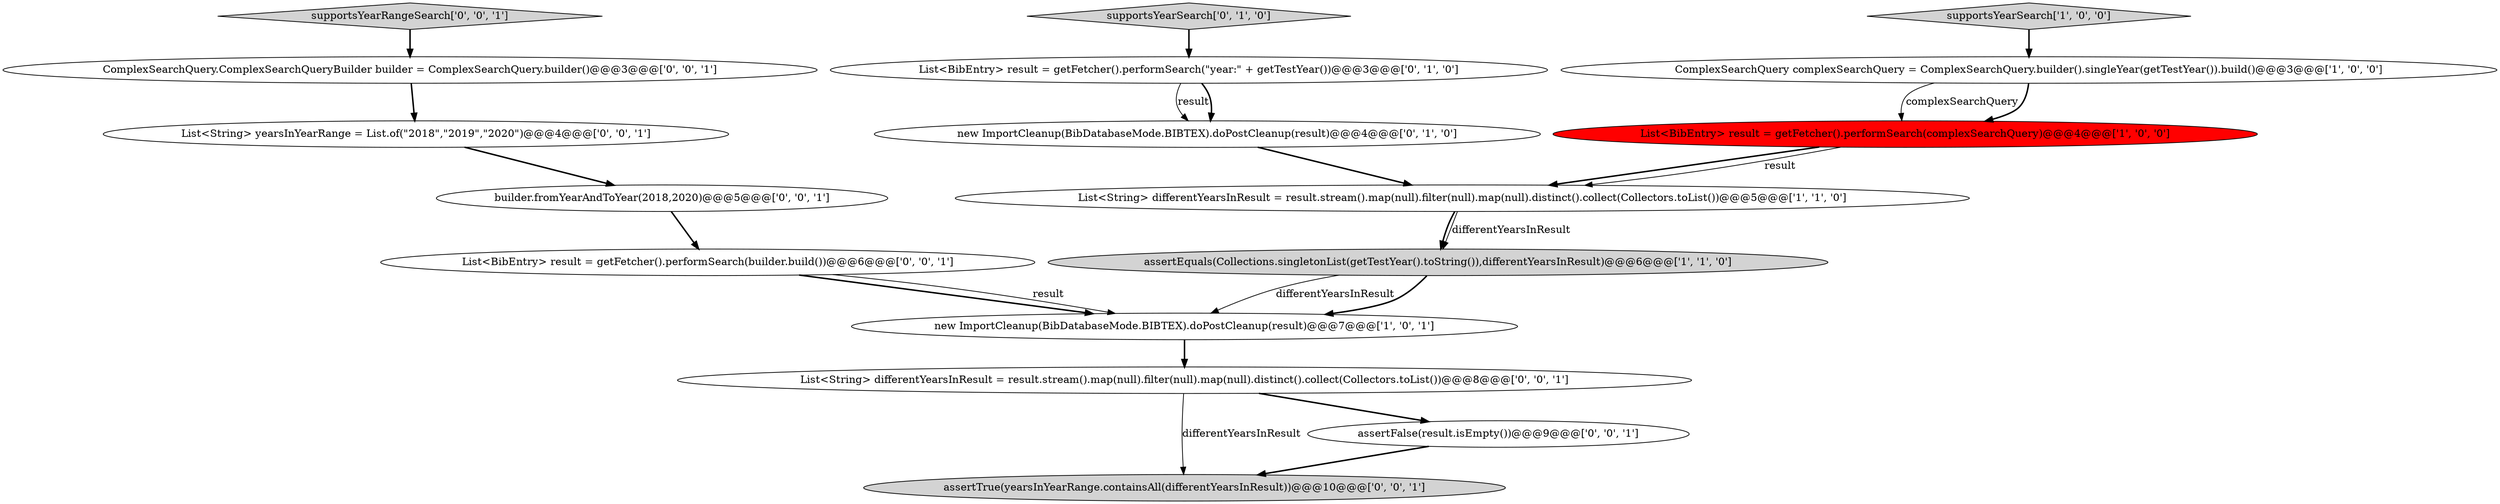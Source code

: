 digraph {
13 [style = filled, label = "List<String> differentYearsInResult = result.stream().map(null).filter(null).map(null).distinct().collect(Collectors.toList())@@@8@@@['0', '0', '1']", fillcolor = white, shape = ellipse image = "AAA0AAABBB3BBB"];
15 [style = filled, label = "List<BibEntry> result = getFetcher().performSearch(builder.build())@@@6@@@['0', '0', '1']", fillcolor = white, shape = ellipse image = "AAA0AAABBB3BBB"];
10 [style = filled, label = "ComplexSearchQuery.ComplexSearchQueryBuilder builder = ComplexSearchQuery.builder()@@@3@@@['0', '0', '1']", fillcolor = white, shape = ellipse image = "AAA0AAABBB3BBB"];
7 [style = filled, label = "new ImportCleanup(BibDatabaseMode.BIBTEX).doPostCleanup(result)@@@4@@@['0', '1', '0']", fillcolor = white, shape = ellipse image = "AAA0AAABBB2BBB"];
3 [style = filled, label = "List<String> differentYearsInResult = result.stream().map(null).filter(null).map(null).distinct().collect(Collectors.toList())@@@5@@@['1', '1', '0']", fillcolor = white, shape = ellipse image = "AAA0AAABBB1BBB"];
9 [style = filled, label = "List<String> yearsInYearRange = List.of(\"2018\",\"2019\",\"2020\")@@@4@@@['0', '0', '1']", fillcolor = white, shape = ellipse image = "AAA0AAABBB3BBB"];
1 [style = filled, label = "assertEquals(Collections.singletonList(getTestYear().toString()),differentYearsInResult)@@@6@@@['1', '1', '0']", fillcolor = lightgray, shape = ellipse image = "AAA0AAABBB1BBB"];
2 [style = filled, label = "new ImportCleanup(BibDatabaseMode.BIBTEX).doPostCleanup(result)@@@7@@@['1', '0', '1']", fillcolor = white, shape = ellipse image = "AAA0AAABBB1BBB"];
11 [style = filled, label = "assertTrue(yearsInYearRange.containsAll(differentYearsInResult))@@@10@@@['0', '0', '1']", fillcolor = lightgray, shape = ellipse image = "AAA0AAABBB3BBB"];
16 [style = filled, label = "builder.fromYearAndToYear(2018,2020)@@@5@@@['0', '0', '1']", fillcolor = white, shape = ellipse image = "AAA0AAABBB3BBB"];
0 [style = filled, label = "List<BibEntry> result = getFetcher().performSearch(complexSearchQuery)@@@4@@@['1', '0', '0']", fillcolor = red, shape = ellipse image = "AAA1AAABBB1BBB"];
8 [style = filled, label = "supportsYearSearch['0', '1', '0']", fillcolor = lightgray, shape = diamond image = "AAA0AAABBB2BBB"];
6 [style = filled, label = "List<BibEntry> result = getFetcher().performSearch(\"year:\" + getTestYear())@@@3@@@['0', '1', '0']", fillcolor = white, shape = ellipse image = "AAA0AAABBB2BBB"];
4 [style = filled, label = "supportsYearSearch['1', '0', '0']", fillcolor = lightgray, shape = diamond image = "AAA0AAABBB1BBB"];
12 [style = filled, label = "assertFalse(result.isEmpty())@@@9@@@['0', '0', '1']", fillcolor = white, shape = ellipse image = "AAA0AAABBB3BBB"];
14 [style = filled, label = "supportsYearRangeSearch['0', '0', '1']", fillcolor = lightgray, shape = diamond image = "AAA0AAABBB3BBB"];
5 [style = filled, label = "ComplexSearchQuery complexSearchQuery = ComplexSearchQuery.builder().singleYear(getTestYear()).build()@@@3@@@['1', '0', '0']", fillcolor = white, shape = ellipse image = "AAA0AAABBB1BBB"];
0->3 [style = bold, label=""];
16->15 [style = bold, label=""];
15->2 [style = bold, label=""];
3->1 [style = bold, label=""];
12->11 [style = bold, label=""];
14->10 [style = bold, label=""];
13->11 [style = solid, label="differentYearsInResult"];
8->6 [style = bold, label=""];
5->0 [style = solid, label="complexSearchQuery"];
3->1 [style = solid, label="differentYearsInResult"];
9->16 [style = bold, label=""];
7->3 [style = bold, label=""];
15->2 [style = solid, label="result"];
2->13 [style = bold, label=""];
13->12 [style = bold, label=""];
5->0 [style = bold, label=""];
6->7 [style = solid, label="result"];
0->3 [style = solid, label="result"];
1->2 [style = solid, label="differentYearsInResult"];
1->2 [style = bold, label=""];
10->9 [style = bold, label=""];
6->7 [style = bold, label=""];
4->5 [style = bold, label=""];
}
